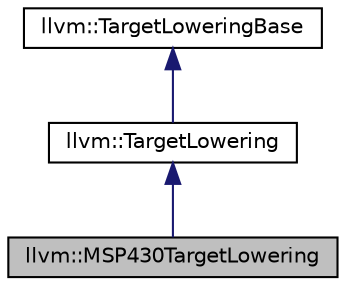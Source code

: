 digraph "llvm::MSP430TargetLowering"
{
 // LATEX_PDF_SIZE
  bgcolor="transparent";
  edge [fontname="Helvetica",fontsize="10",labelfontname="Helvetica",labelfontsize="10"];
  node [fontname="Helvetica",fontsize="10",shape="box"];
  Node1 [label="llvm::MSP430TargetLowering",height=0.2,width=0.4,color="black", fillcolor="grey75", style="filled", fontcolor="black",tooltip=" "];
  Node2 -> Node1 [dir="back",color="midnightblue",fontsize="10",style="solid",fontname="Helvetica"];
  Node2 [label="llvm::TargetLowering",height=0.2,width=0.4,color="black",URL="$classllvm_1_1TargetLowering.html",tooltip="This class defines information used to lower LLVM code to legal SelectionDAG operators that the targe..."];
  Node3 -> Node2 [dir="back",color="midnightblue",fontsize="10",style="solid",fontname="Helvetica"];
  Node3 [label="llvm::TargetLoweringBase",height=0.2,width=0.4,color="black",URL="$classllvm_1_1TargetLoweringBase.html",tooltip="This base class for TargetLowering contains the SelectionDAG-independent parts that can be used from ..."];
}
